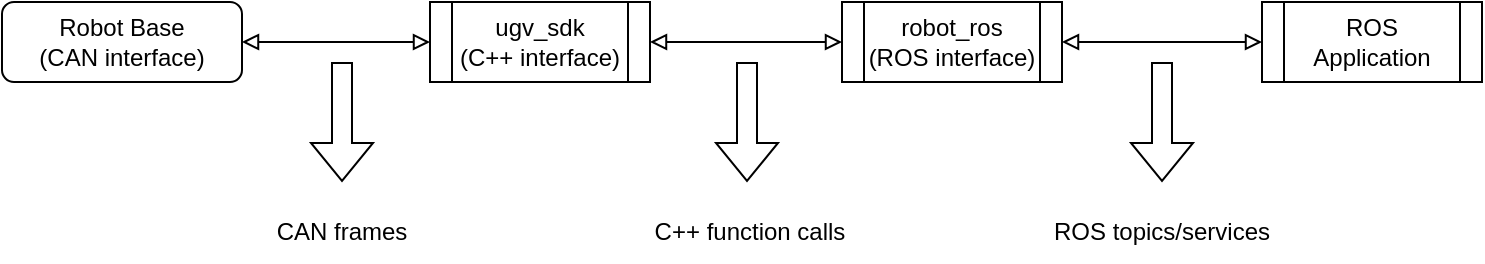 <mxfile version="20.2.3" type="device"><diagram id="C5RBs43oDa-KdzZeNtuy" name="Page-1"><mxGraphModel dx="1422" dy="905" grid="1" gridSize="10" guides="1" tooltips="1" connect="1" arrows="1" fold="1" page="1" pageScale="1" pageWidth="827" pageHeight="1169" math="0" shadow="0"><root><mxCell id="WIyWlLk6GJQsqaUBKTNV-0"/><mxCell id="WIyWlLk6GJQsqaUBKTNV-1" parent="WIyWlLk6GJQsqaUBKTNV-0"/><mxCell id="K0rbmo_u0v76-fYpuVhl-3" style="edgeStyle=orthogonalEdgeStyle;rounded=0;orthogonalLoop=1;jettySize=auto;html=1;entryX=0;entryY=0.5;entryDx=0;entryDy=0;startArrow=block;startFill=0;endArrow=block;endFill=0;" edge="1" parent="WIyWlLk6GJQsqaUBKTNV-1" source="K0rbmo_u0v76-fYpuVhl-0" target="K0rbmo_u0v76-fYpuVhl-2"><mxGeometry relative="1" as="geometry"/></mxCell><mxCell id="K0rbmo_u0v76-fYpuVhl-0" value="Robot Base&lt;br&gt;(CAN interface)" style="rounded=1;whiteSpace=wrap;html=1;fontSize=12;glass=0;strokeWidth=1;shadow=0;" vertex="1" parent="WIyWlLk6GJQsqaUBKTNV-1"><mxGeometry x="40" y="110" width="120" height="40" as="geometry"/></mxCell><mxCell id="K0rbmo_u0v76-fYpuVhl-2" value="ugv_sdk&lt;br&gt;(C++ interface)" style="shape=process;whiteSpace=wrap;html=1;backgroundOutline=1;" vertex="1" parent="WIyWlLk6GJQsqaUBKTNV-1"><mxGeometry x="254" y="110" width="110" height="40" as="geometry"/></mxCell><mxCell id="K0rbmo_u0v76-fYpuVhl-6" value="robot_ros&lt;br&gt;(ROS interface)" style="shape=process;whiteSpace=wrap;html=1;backgroundOutline=1;" vertex="1" parent="WIyWlLk6GJQsqaUBKTNV-1"><mxGeometry x="460" y="110" width="110" height="40" as="geometry"/></mxCell><mxCell id="K0rbmo_u0v76-fYpuVhl-7" style="edgeStyle=orthogonalEdgeStyle;rounded=0;orthogonalLoop=1;jettySize=auto;html=1;entryX=0;entryY=0.5;entryDx=0;entryDy=0;startArrow=block;startFill=0;endArrow=block;endFill=0;exitX=1;exitY=0.5;exitDx=0;exitDy=0;" edge="1" parent="WIyWlLk6GJQsqaUBKTNV-1" source="K0rbmo_u0v76-fYpuVhl-2" target="K0rbmo_u0v76-fYpuVhl-6"><mxGeometry relative="1" as="geometry"><mxPoint x="170" y="140" as="sourcePoint"/><mxPoint x="310" y="140" as="targetPoint"/></mxGeometry></mxCell><mxCell id="K0rbmo_u0v76-fYpuVhl-8" value="" style="shape=flexArrow;endArrow=classic;html=1;rounded=0;" edge="1" parent="WIyWlLk6GJQsqaUBKTNV-1"><mxGeometry width="50" height="50" relative="1" as="geometry"><mxPoint x="210" y="140" as="sourcePoint"/><mxPoint x="210" y="200" as="targetPoint"/></mxGeometry></mxCell><mxCell id="K0rbmo_u0v76-fYpuVhl-9" value="" style="shape=flexArrow;endArrow=classic;html=1;rounded=0;" edge="1" parent="WIyWlLk6GJQsqaUBKTNV-1"><mxGeometry width="50" height="50" relative="1" as="geometry"><mxPoint x="412.5" y="140" as="sourcePoint"/><mxPoint x="412.5" y="200" as="targetPoint"/></mxGeometry></mxCell><mxCell id="K0rbmo_u0v76-fYpuVhl-10" value="" style="shape=flexArrow;endArrow=classic;html=1;rounded=0;" edge="1" parent="WIyWlLk6GJQsqaUBKTNV-1"><mxGeometry width="50" height="50" relative="1" as="geometry"><mxPoint x="620" y="140" as="sourcePoint"/><mxPoint x="620" y="200" as="targetPoint"/></mxGeometry></mxCell><mxCell id="K0rbmo_u0v76-fYpuVhl-11" value="ROS Application" style="shape=process;whiteSpace=wrap;html=1;backgroundOutline=1;" vertex="1" parent="WIyWlLk6GJQsqaUBKTNV-1"><mxGeometry x="670" y="110" width="110" height="40" as="geometry"/></mxCell><mxCell id="K0rbmo_u0v76-fYpuVhl-12" style="edgeStyle=orthogonalEdgeStyle;rounded=0;orthogonalLoop=1;jettySize=auto;html=1;entryX=0;entryY=0.5;entryDx=0;entryDy=0;startArrow=block;startFill=0;endArrow=block;endFill=0;exitX=1;exitY=0.5;exitDx=0;exitDy=0;" edge="1" parent="WIyWlLk6GJQsqaUBKTNV-1" source="K0rbmo_u0v76-fYpuVhl-6" target="K0rbmo_u0v76-fYpuVhl-11"><mxGeometry relative="1" as="geometry"><mxPoint x="374" y="140" as="sourcePoint"/><mxPoint x="470" y="140" as="targetPoint"/></mxGeometry></mxCell><mxCell id="K0rbmo_u0v76-fYpuVhl-13" value="CAN frames" style="text;html=1;strokeColor=none;fillColor=none;align=center;verticalAlign=middle;whiteSpace=wrap;rounded=0;" vertex="1" parent="WIyWlLk6GJQsqaUBKTNV-1"><mxGeometry x="160" y="210" width="100" height="30" as="geometry"/></mxCell><mxCell id="K0rbmo_u0v76-fYpuVhl-14" value="C++ function calls" style="text;html=1;strokeColor=none;fillColor=none;align=center;verticalAlign=middle;whiteSpace=wrap;rounded=0;" vertex="1" parent="WIyWlLk6GJQsqaUBKTNV-1"><mxGeometry x="364" y="210" width="100" height="30" as="geometry"/></mxCell><mxCell id="K0rbmo_u0v76-fYpuVhl-15" value="ROS topics/services" style="text;html=1;strokeColor=none;fillColor=none;align=center;verticalAlign=middle;whiteSpace=wrap;rounded=0;" vertex="1" parent="WIyWlLk6GJQsqaUBKTNV-1"><mxGeometry x="540" y="210" width="160" height="30" as="geometry"/></mxCell></root></mxGraphModel></diagram></mxfile>